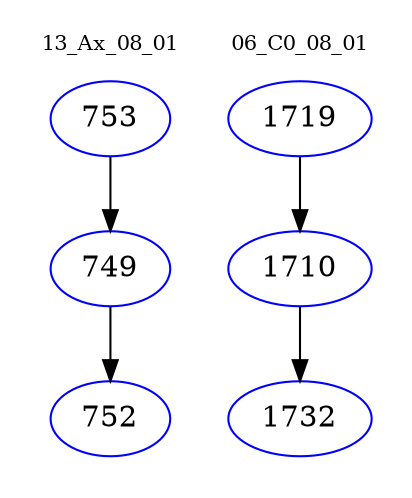 digraph{
subgraph cluster_0 {
color = white
label = "13_Ax_08_01";
fontsize=10;
T0_753 [label="753", color="blue"]
T0_753 -> T0_749 [color="black"]
T0_749 [label="749", color="blue"]
T0_749 -> T0_752 [color="black"]
T0_752 [label="752", color="blue"]
}
subgraph cluster_1 {
color = white
label = "06_C0_08_01";
fontsize=10;
T1_1719 [label="1719", color="blue"]
T1_1719 -> T1_1710 [color="black"]
T1_1710 [label="1710", color="blue"]
T1_1710 -> T1_1732 [color="black"]
T1_1732 [label="1732", color="blue"]
}
}
